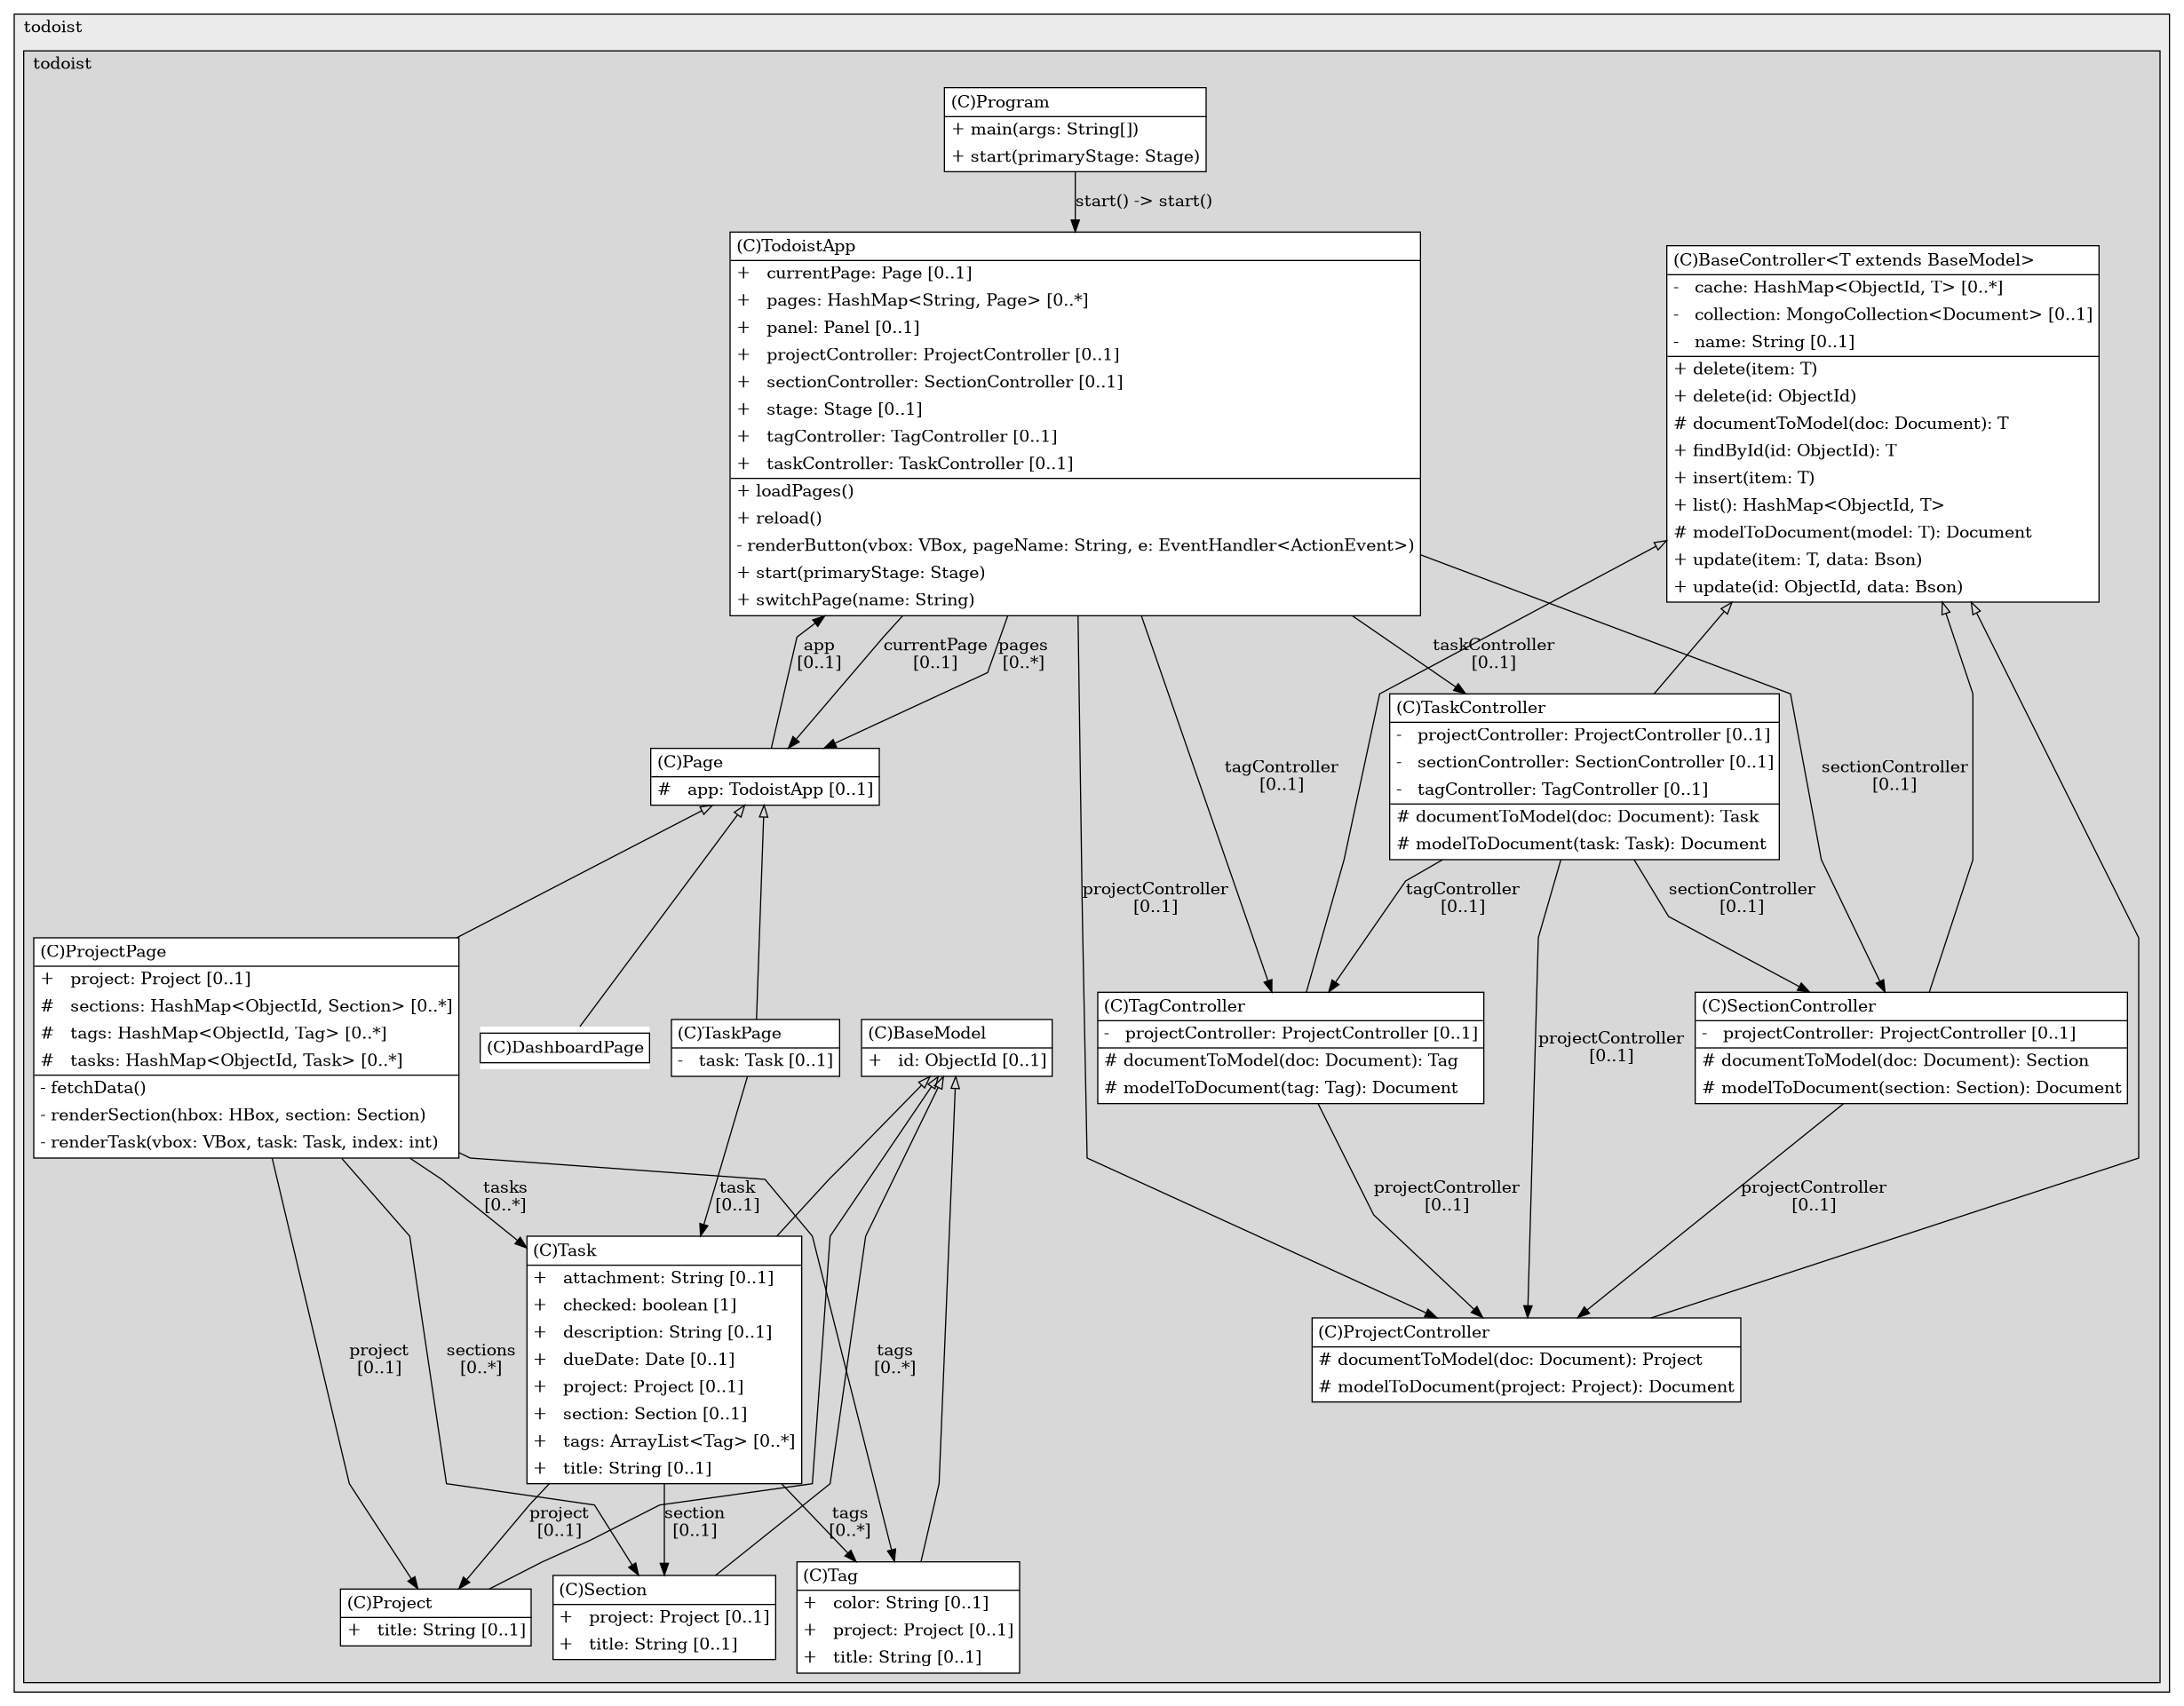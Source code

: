 @startuml

/' diagram meta data start
config=StructureConfiguration;
{
  "projectClassification": {
    "searchMode": "OpenProject", // OpenProject, AllProjects
    "includedProjects": "",
    "pathEndKeywords": "*.impl",
    "isClientPath": "",
    "isClientName": "",
    "isTestPath": "",
    "isTestName": "",
    "isMappingPath": "",
    "isMappingName": "",
    "isDataAccessPath": "",
    "isDataAccessName": "",
    "isDataStructurePath": "",
    "isDataStructureName": "",
    "isInterfaceStructuresPath": "",
    "isInterfaceStructuresName": "",
    "isEntryPointPath": "",
    "isEntryPointName": "",
    "treatFinalFieldsAsMandatory": false
  },
  "graphRestriction": {
    "classPackageExcludeFilter": "",
    "classPackageIncludeFilter": "",
    "classNameExcludeFilter": "",
    "classNameIncludeFilter": "",
    "methodNameExcludeFilter": "",
    "methodNameIncludeFilter": "",
    "removeByInheritance": "", // inheritance/annotation based filtering is done in a second step
    "removeByAnnotation": "",
    "removeByClassPackage": "", // cleanup the graph after inheritance/annotation based filtering is done
    "removeByClassName": "",
    "cutMappings": false,
    "cutEnum": true,
    "cutTests": true,
    "cutClient": true,
    "cutDataAccess": false,
    "cutInterfaceStructures": false,
    "cutDataStructures": false,
    "cutGetterAndSetter": true,
    "cutConstructors": true
  },
  "graphTraversal": {
    "forwardDepth": 6,
    "backwardDepth": 6,
    "classPackageExcludeFilter": "",
    "classPackageIncludeFilter": "",
    "classNameExcludeFilter": "",
    "classNameIncludeFilter": "",
    "methodNameExcludeFilter": "",
    "methodNameIncludeFilter": "",
    "hideMappings": false,
    "hideDataStructures": false,
    "hidePrivateMethods": true,
    "hideInterfaceCalls": true, // indirection: implementation -> interface (is hidden) -> implementation
    "onlyShowApplicationEntryPoints": false, // root node is included
    "useMethodCallsForStructureDiagram": "ForwardOnly" // ForwardOnly, BothDirections, No
  },
  "details": {
    "aggregation": "GroupByClass", // ByClass, GroupByClass, None
    "showClassGenericTypes": true,
    "showMethods": true,
    "showMethodParameterNames": true,
    "showMethodParameterTypes": true,
    "showMethodReturnType": true,
    "showPackageLevels": 2,
    "showDetailedClassStructure": true
  },
  "rootClass": "com.todoist.todoist.Program",
  "extensionCallbackMethod": "" // qualified.class.name#methodName - signature: public static String method(String)
}
diagram meta data end '/



digraph g {
    rankdir="TB"
    splines=polyline
    

'nodes 
subgraph cluster_1150156156 { 
   	label=todoist
	labeljust=l
	fillcolor="#ececec"
	style=filled
   
   subgraph cluster_1954459366 { 
   	label=todoist
	labeljust=l
	fillcolor="#d8d8d8"
	style=filled
   
   BaseController1252453567[
	label=<<TABLE BORDER="1" CELLBORDER="0" CELLPADDING="4" CELLSPACING="0">
<TR><TD ALIGN="LEFT" >(C)BaseController&lt;T extends BaseModel&gt;</TD></TR>
<HR/>
<TR><TD ALIGN="LEFT" >-   cache: HashMap&lt;ObjectId, T&gt; [0..*]</TD></TR>
<TR><TD ALIGN="LEFT" >-   collection: MongoCollection&lt;Document&gt; [0..1]</TD></TR>
<TR><TD ALIGN="LEFT" >-   name: String [0..1]</TD></TR>
<HR/>
<TR><TD ALIGN="LEFT" >+ delete(item: T)</TD></TR>
<TR><TD ALIGN="LEFT" >+ delete(id: ObjectId)</TD></TR>
<TR><TD ALIGN="LEFT" ># documentToModel(doc: Document): T</TD></TR>
<TR><TD ALIGN="LEFT" >+ findById(id: ObjectId): T</TD></TR>
<TR><TD ALIGN="LEFT" >+ insert(item: T)</TD></TR>
<TR><TD ALIGN="LEFT" >+ list(): HashMap&lt;ObjectId, T&gt;</TD></TR>
<TR><TD ALIGN="LEFT" ># modelToDocument(model: T): Document</TD></TR>
<TR><TD ALIGN="LEFT" >+ update(item: T, data: Bson)</TD></TR>
<TR><TD ALIGN="LEFT" >+ update(id: ObjectId, data: Bson)</TD></TR>
</TABLE>>
	style=filled
	margin=0
	shape=plaintext
	fillcolor="#FFFFFF"
];

BaseModel1252453567[
	label=<<TABLE BORDER="1" CELLBORDER="0" CELLPADDING="4" CELLSPACING="0">
<TR><TD ALIGN="LEFT" >(C)BaseModel</TD></TR>
<HR/>
<TR><TD ALIGN="LEFT" >+   id: ObjectId [0..1]</TD></TR>
</TABLE>>
	style=filled
	margin=0
	shape=plaintext
	fillcolor="#FFFFFF"
];

DashboardPage633735869[
	label=<<TABLE BORDER="1" CELLBORDER="0" CELLPADDING="4" CELLSPACING="0">
<TR><TD ALIGN="LEFT" >(C)DashboardPage</TD></TR>
</TABLE>>
	style=filled
	margin=0
	shape=plaintext
	fillcolor="#FFFFFF"
];

Page1252453567[
	label=<<TABLE BORDER="1" CELLBORDER="0" CELLPADDING="4" CELLSPACING="0">
<TR><TD ALIGN="LEFT" >(C)Page</TD></TR>
<HR/>
<TR><TD ALIGN="LEFT" >#   app: TodoistApp [0..1]</TD></TR>
</TABLE>>
	style=filled
	margin=0
	shape=plaintext
	fillcolor="#FFFFFF"
];

Program808423085[
	label=<<TABLE BORDER="1" CELLBORDER="0" CELLPADDING="4" CELLSPACING="0">
<TR><TD ALIGN="LEFT" >(C)Program</TD></TR>
<HR/>
<TR><TD ALIGN="LEFT" >+ main(args: String[])</TD></TR>
<TR><TD ALIGN="LEFT" >+ start(primaryStage: Stage)</TD></TR>
</TABLE>>
	style=filled
	margin=0
	shape=plaintext
	fillcolor="#FFFFFF"
];

Project1755976907[
	label=<<TABLE BORDER="1" CELLBORDER="0" CELLPADDING="4" CELLSPACING="0">
<TR><TD ALIGN="LEFT" >(C)Project</TD></TR>
<HR/>
<TR><TD ALIGN="LEFT" >+   title: String [0..1]</TD></TR>
</TABLE>>
	style=filled
	margin=0
	shape=plaintext
	fillcolor="#FFFFFF"
];

ProjectController965720726[
	label=<<TABLE BORDER="1" CELLBORDER="0" CELLPADDING="4" CELLSPACING="0">
<TR><TD ALIGN="LEFT" >(C)ProjectController</TD></TR>
<HR/>
<TR><TD ALIGN="LEFT" ># documentToModel(doc: Document): Project</TD></TR>
<TR><TD ALIGN="LEFT" ># modelToDocument(project: Project): Document</TD></TR>
</TABLE>>
	style=filled
	margin=0
	shape=plaintext
	fillcolor="#FFFFFF"
];

ProjectPage633735869[
	label=<<TABLE BORDER="1" CELLBORDER="0" CELLPADDING="4" CELLSPACING="0">
<TR><TD ALIGN="LEFT" >(C)ProjectPage</TD></TR>
<HR/>
<TR><TD ALIGN="LEFT" >+   project: Project [0..1]</TD></TR>
<TR><TD ALIGN="LEFT" >#   sections: HashMap&lt;ObjectId, Section&gt; [0..*]</TD></TR>
<TR><TD ALIGN="LEFT" >#   tags: HashMap&lt;ObjectId, Tag&gt; [0..*]</TD></TR>
<TR><TD ALIGN="LEFT" >#   tasks: HashMap&lt;ObjectId, Task&gt; [0..*]</TD></TR>
<HR/>
<TR><TD ALIGN="LEFT" >- fetchData()</TD></TR>
<TR><TD ALIGN="LEFT" >- renderSection(hbox: HBox, section: Section)</TD></TR>
<TR><TD ALIGN="LEFT" >- renderTask(vbox: VBox, task: Task, index: int)</TD></TR>
</TABLE>>
	style=filled
	margin=0
	shape=plaintext
	fillcolor="#FFFFFF"
];

Section1755976907[
	label=<<TABLE BORDER="1" CELLBORDER="0" CELLPADDING="4" CELLSPACING="0">
<TR><TD ALIGN="LEFT" >(C)Section</TD></TR>
<HR/>
<TR><TD ALIGN="LEFT" >+   project: Project [0..1]</TD></TR>
<TR><TD ALIGN="LEFT" >+   title: String [0..1]</TD></TR>
</TABLE>>
	style=filled
	margin=0
	shape=plaintext
	fillcolor="#FFFFFF"
];

SectionController965720726[
	label=<<TABLE BORDER="1" CELLBORDER="0" CELLPADDING="4" CELLSPACING="0">
<TR><TD ALIGN="LEFT" >(C)SectionController</TD></TR>
<HR/>
<TR><TD ALIGN="LEFT" >-   projectController: ProjectController [0..1]</TD></TR>
<HR/>
<TR><TD ALIGN="LEFT" ># documentToModel(doc: Document): Section</TD></TR>
<TR><TD ALIGN="LEFT" ># modelToDocument(section: Section): Document</TD></TR>
</TABLE>>
	style=filled
	margin=0
	shape=plaintext
	fillcolor="#FFFFFF"
];

Tag1755976907[
	label=<<TABLE BORDER="1" CELLBORDER="0" CELLPADDING="4" CELLSPACING="0">
<TR><TD ALIGN="LEFT" >(C)Tag</TD></TR>
<HR/>
<TR><TD ALIGN="LEFT" >+   color: String [0..1]</TD></TR>
<TR><TD ALIGN="LEFT" >+   project: Project [0..1]</TD></TR>
<TR><TD ALIGN="LEFT" >+   title: String [0..1]</TD></TR>
</TABLE>>
	style=filled
	margin=0
	shape=plaintext
	fillcolor="#FFFFFF"
];

TagController965720726[
	label=<<TABLE BORDER="1" CELLBORDER="0" CELLPADDING="4" CELLSPACING="0">
<TR><TD ALIGN="LEFT" >(C)TagController</TD></TR>
<HR/>
<TR><TD ALIGN="LEFT" >-   projectController: ProjectController [0..1]</TD></TR>
<HR/>
<TR><TD ALIGN="LEFT" ># documentToModel(doc: Document): Tag</TD></TR>
<TR><TD ALIGN="LEFT" ># modelToDocument(tag: Tag): Document</TD></TR>
</TABLE>>
	style=filled
	margin=0
	shape=plaintext
	fillcolor="#FFFFFF"
];

Task1755976907[
	label=<<TABLE BORDER="1" CELLBORDER="0" CELLPADDING="4" CELLSPACING="0">
<TR><TD ALIGN="LEFT" >(C)Task</TD></TR>
<HR/>
<TR><TD ALIGN="LEFT" >+   attachment: String [0..1]</TD></TR>
<TR><TD ALIGN="LEFT" >+   checked: boolean [1]</TD></TR>
<TR><TD ALIGN="LEFT" >+   description: String [0..1]</TD></TR>
<TR><TD ALIGN="LEFT" >+   dueDate: Date [0..1]</TD></TR>
<TR><TD ALIGN="LEFT" >+   project: Project [0..1]</TD></TR>
<TR><TD ALIGN="LEFT" >+   section: Section [0..1]</TD></TR>
<TR><TD ALIGN="LEFT" >+   tags: ArrayList&lt;Tag&gt; [0..*]</TD></TR>
<TR><TD ALIGN="LEFT" >+   title: String [0..1]</TD></TR>
</TABLE>>
	style=filled
	margin=0
	shape=plaintext
	fillcolor="#FFFFFF"
];

TaskController965720726[
	label=<<TABLE BORDER="1" CELLBORDER="0" CELLPADDING="4" CELLSPACING="0">
<TR><TD ALIGN="LEFT" >(C)TaskController</TD></TR>
<HR/>
<TR><TD ALIGN="LEFT" >-   projectController: ProjectController [0..1]</TD></TR>
<TR><TD ALIGN="LEFT" >-   sectionController: SectionController [0..1]</TD></TR>
<TR><TD ALIGN="LEFT" >-   tagController: TagController [0..1]</TD></TR>
<HR/>
<TR><TD ALIGN="LEFT" ># documentToModel(doc: Document): Task</TD></TR>
<TR><TD ALIGN="LEFT" ># modelToDocument(task: Task): Document</TD></TR>
</TABLE>>
	style=filled
	margin=0
	shape=plaintext
	fillcolor="#FFFFFF"
];

TaskPage633735869[
	label=<<TABLE BORDER="1" CELLBORDER="0" CELLPADDING="4" CELLSPACING="0">
<TR><TD ALIGN="LEFT" >(C)TaskPage</TD></TR>
<HR/>
<TR><TD ALIGN="LEFT" >-   task: Task [0..1]</TD></TR>
</TABLE>>
	style=filled
	margin=0
	shape=plaintext
	fillcolor="#FFFFFF"
];

TodoistApp1252453567[
	label=<<TABLE BORDER="1" CELLBORDER="0" CELLPADDING="4" CELLSPACING="0">
<TR><TD ALIGN="LEFT" >(C)TodoistApp</TD></TR>
<HR/>
<TR><TD ALIGN="LEFT" >+   currentPage: Page [0..1]</TD></TR>
<TR><TD ALIGN="LEFT" >+   pages: HashMap&lt;String, Page&gt; [0..*]</TD></TR>
<TR><TD ALIGN="LEFT" >+   panel: Panel [0..1]</TD></TR>
<TR><TD ALIGN="LEFT" >+   projectController: ProjectController [0..1]</TD></TR>
<TR><TD ALIGN="LEFT" >+   sectionController: SectionController [0..1]</TD></TR>
<TR><TD ALIGN="LEFT" >+   stage: Stage [0..1]</TD></TR>
<TR><TD ALIGN="LEFT" >+   tagController: TagController [0..1]</TD></TR>
<TR><TD ALIGN="LEFT" >+   taskController: TaskController [0..1]</TD></TR>
<HR/>
<TR><TD ALIGN="LEFT" >+ loadPages()</TD></TR>
<TR><TD ALIGN="LEFT" >+ reload()</TD></TR>
<TR><TD ALIGN="LEFT" >- renderButton(vbox: VBox, pageName: String, e: EventHandler&lt;ActionEvent&gt;)</TD></TR>
<TR><TD ALIGN="LEFT" >+ start(primaryStage: Stage)</TD></TR>
<TR><TD ALIGN="LEFT" >+ switchPage(name: String)</TD></TR>
</TABLE>>
	style=filled
	margin=0
	shape=plaintext
	fillcolor="#FFFFFF"
];
} 
} 

'edges    
BaseController1252453567 -> ProjectController965720726[arrowhead=none, arrowtail=empty, dir=both];
BaseController1252453567 -> SectionController965720726[arrowhead=none, arrowtail=empty, dir=both];
BaseController1252453567 -> TagController965720726[arrowhead=none, arrowtail=empty, dir=both];
BaseController1252453567 -> TaskController965720726[arrowhead=none, arrowtail=empty, dir=both];
BaseModel1252453567 -> Project1755976907[arrowhead=none, arrowtail=empty, dir=both];
BaseModel1252453567 -> Section1755976907[arrowhead=none, arrowtail=empty, dir=both];
BaseModel1252453567 -> Tag1755976907[arrowhead=none, arrowtail=empty, dir=both];
BaseModel1252453567 -> Task1755976907[arrowhead=none, arrowtail=empty, dir=both];
Page1252453567 -> DashboardPage633735869[arrowhead=none, arrowtail=empty, dir=both];
Page1252453567 -> ProjectPage633735869[arrowhead=none, arrowtail=empty, dir=both];
Page1252453567 -> TaskPage633735869[arrowhead=none, arrowtail=empty, dir=both];
Page1252453567 -> TodoistApp1252453567[label="app
[0..1]"];
Program808423085 -> TodoistApp1252453567[label="start() -> start()"];
ProjectPage633735869 -> Project1755976907[label="project
[0..1]"];
ProjectPage633735869 -> Section1755976907[label="sections
[0..*]"];
ProjectPage633735869 -> Tag1755976907[label="tags
[0..*]"];
ProjectPage633735869 -> Task1755976907[label="tasks
[0..*]"];
SectionController965720726 -> ProjectController965720726[label="projectController
[0..1]"];
TagController965720726 -> ProjectController965720726[label="projectController
[0..1]"];
Task1755976907 -> Project1755976907[label="project
[0..1]"];
Task1755976907 -> Section1755976907[label="section
[0..1]"];
Task1755976907 -> Tag1755976907[label="tags
[0..*]"];
TaskController965720726 -> ProjectController965720726[label="projectController
[0..1]"];
TaskController965720726 -> SectionController965720726[label="sectionController
[0..1]"];
TaskController965720726 -> TagController965720726[label="tagController
[0..1]"];
TaskPage633735869 -> Task1755976907[label="task
[0..1]"];
TodoistApp1252453567 -> Page1252453567[label="currentPage
[0..1]"];
TodoistApp1252453567 -> Page1252453567[label="pages
[0..*]"];
TodoistApp1252453567 -> ProjectController965720726[label="projectController
[0..1]"];
TodoistApp1252453567 -> SectionController965720726[label="sectionController
[0..1]"];
TodoistApp1252453567 -> TagController965720726[label="tagController
[0..1]"];
TodoistApp1252453567 -> TaskController965720726[label="taskController
[0..1]"];
    
}
@enduml